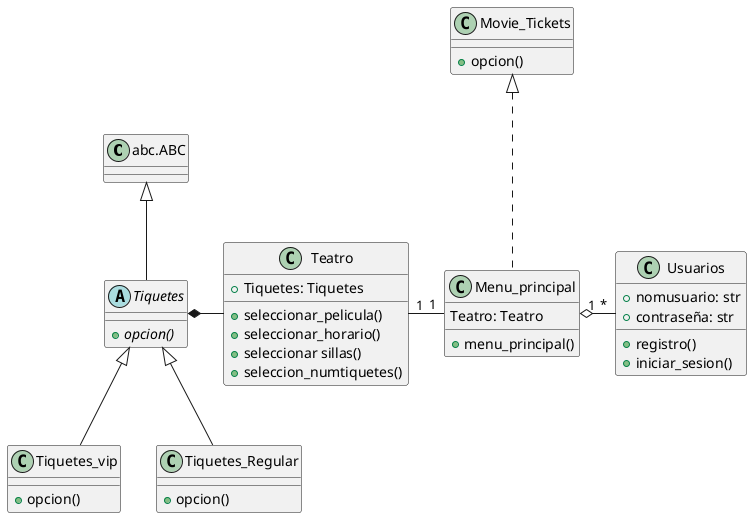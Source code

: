 @startuml

class "abc.ABC" as abc{}

abstract class Tiquetes{
+ {abstract} opcion()
}

class Tiquetes_vip{
+opcion()
}

class Tiquetes_Regular{
+opcion()
}

abc <|-- Tiquetes
Tiquetes<|-- Tiquetes_Regular
Tiquetes<|-- Tiquetes_vip
Tiquetes*-right- Teatro

class Usuarios{
+nomusuario: str
+contraseña: str
+registro()
+iniciar_sesion()
}

class Movie_Tickets{
+opcion()
}
class Menu_principal{
Teatro: Teatro
+menu_principal()
}

class Teatro{
+Tiquetes: Tiquetes
+seleccionar_pelicula()
+seleccionar_horario()
+seleccionar sillas()
+seleccion_numtiquetes()
}



skinparam groupInheritance 1
Movie_Tickets<|.down.. Menu_principal

Usuarios"*" -left-o  "1"Menu_principal

Menu_principal"1" -left- "1"Teatro

@enduml
